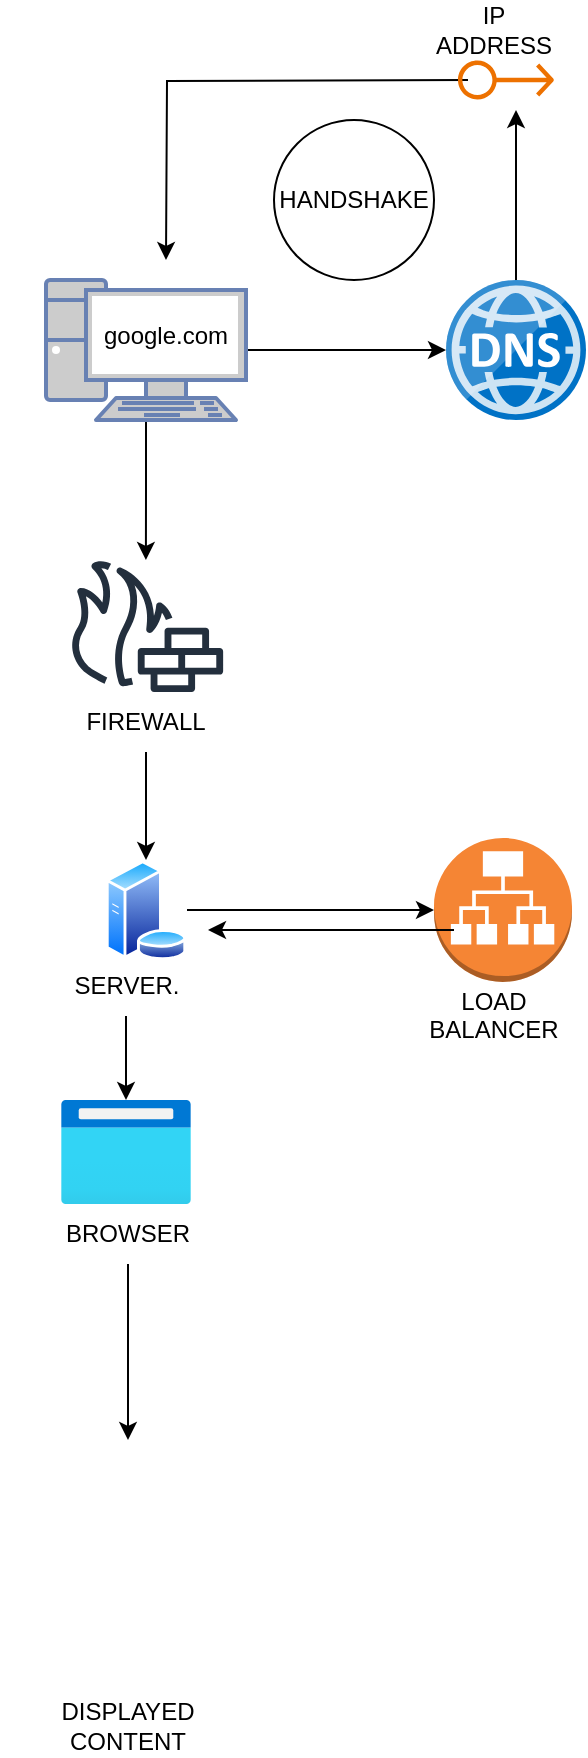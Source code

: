 <mxfile version="22.1.1" type="github">
  <diagram id="C5RBs43oDa-KdzZeNtuy" name="Page-1">
    <mxGraphModel dx="1048" dy="483" grid="1" gridSize="10" guides="1" tooltips="1" connect="1" arrows="1" fold="1" page="1" pageScale="1" pageWidth="827" pageHeight="1169" math="0" shadow="0">
      <root>
        <mxCell id="WIyWlLk6GJQsqaUBKTNV-0" />
        <mxCell id="WIyWlLk6GJQsqaUBKTNV-1" parent="WIyWlLk6GJQsqaUBKTNV-0" />
        <mxCell id="vP9GtCUoibggrXWLVpGR-3" value="" style="edgeStyle=orthogonalEdgeStyle;rounded=0;orthogonalLoop=1;jettySize=auto;html=1;" edge="1" parent="WIyWlLk6GJQsqaUBKTNV-1" source="vP9GtCUoibggrXWLVpGR-0" target="vP9GtCUoibggrXWLVpGR-2">
          <mxGeometry relative="1" as="geometry" />
        </mxCell>
        <mxCell id="vP9GtCUoibggrXWLVpGR-14" value="" style="edgeStyle=orthogonalEdgeStyle;rounded=0;orthogonalLoop=1;jettySize=auto;html=1;" edge="1" parent="WIyWlLk6GJQsqaUBKTNV-1" source="vP9GtCUoibggrXWLVpGR-0" target="vP9GtCUoibggrXWLVpGR-13">
          <mxGeometry relative="1" as="geometry" />
        </mxCell>
        <mxCell id="vP9GtCUoibggrXWLVpGR-0" value="" style="fontColor=#0066CC;verticalAlign=top;verticalLabelPosition=bottom;labelPosition=center;align=center;html=1;outlineConnect=0;fillColor=#CCCCCC;strokeColor=#6881B3;gradientColor=none;gradientDirection=north;strokeWidth=2;shape=mxgraph.networks.pc;" vertex="1" parent="WIyWlLk6GJQsqaUBKTNV-1">
          <mxGeometry x="300" y="280" width="100" height="70" as="geometry" />
        </mxCell>
        <mxCell id="vP9GtCUoibggrXWLVpGR-1" value="&lt;div&gt;google.com&lt;/div&gt;&lt;div&gt;&lt;br&gt;&lt;/div&gt;" style="text;html=1;strokeColor=none;fillColor=none;align=center;verticalAlign=middle;whiteSpace=wrap;rounded=0;" vertex="1" parent="WIyWlLk6GJQsqaUBKTNV-1">
          <mxGeometry x="330" y="300" width="60" height="30" as="geometry" />
        </mxCell>
        <mxCell id="vP9GtCUoibggrXWLVpGR-7" value="" style="edgeStyle=orthogonalEdgeStyle;rounded=0;orthogonalLoop=1;jettySize=auto;html=1;" edge="1" parent="WIyWlLk6GJQsqaUBKTNV-1" source="vP9GtCUoibggrXWLVpGR-2">
          <mxGeometry relative="1" as="geometry">
            <mxPoint x="535" y="195" as="targetPoint" />
          </mxGeometry>
        </mxCell>
        <mxCell id="vP9GtCUoibggrXWLVpGR-2" value="" style="image;sketch=0;aspect=fixed;html=1;points=[];align=center;fontSize=12;image=img/lib/mscae/DNS.svg;" vertex="1" parent="WIyWlLk6GJQsqaUBKTNV-1">
          <mxGeometry x="500" y="280" width="70" height="70" as="geometry" />
        </mxCell>
        <mxCell id="vP9GtCUoibggrXWLVpGR-10" value="" style="edgeStyle=orthogonalEdgeStyle;rounded=0;orthogonalLoop=1;jettySize=auto;html=1;" edge="1" parent="WIyWlLk6GJQsqaUBKTNV-1">
          <mxGeometry relative="1" as="geometry">
            <mxPoint x="511" y="180" as="sourcePoint" />
            <mxPoint x="360" y="270" as="targetPoint" />
          </mxGeometry>
        </mxCell>
        <mxCell id="vP9GtCUoibggrXWLVpGR-11" value="HANDSHAKE" style="ellipse;whiteSpace=wrap;html=1;aspect=fixed;" vertex="1" parent="WIyWlLk6GJQsqaUBKTNV-1">
          <mxGeometry x="414" y="200" width="80" height="80" as="geometry" />
        </mxCell>
        <mxCell id="vP9GtCUoibggrXWLVpGR-13" value="" style="sketch=0;outlineConnect=0;fontColor=#232F3E;gradientColor=none;fillColor=#232F3D;strokeColor=none;dashed=0;verticalLabelPosition=bottom;verticalAlign=top;align=center;html=1;fontSize=12;fontStyle=0;aspect=fixed;pointerEvents=1;shape=mxgraph.aws4.generic_firewall;" vertex="1" parent="WIyWlLk6GJQsqaUBKTNV-1">
          <mxGeometry x="311" y="420" width="78" height="66" as="geometry" />
        </mxCell>
        <mxCell id="vP9GtCUoibggrXWLVpGR-17" value="" style="edgeStyle=orthogonalEdgeStyle;rounded=0;orthogonalLoop=1;jettySize=auto;html=1;" edge="1" parent="WIyWlLk6GJQsqaUBKTNV-1" source="vP9GtCUoibggrXWLVpGR-15" target="vP9GtCUoibggrXWLVpGR-16">
          <mxGeometry relative="1" as="geometry" />
        </mxCell>
        <mxCell id="vP9GtCUoibggrXWLVpGR-15" value="FIREWALL" style="text;html=1;strokeColor=none;fillColor=none;align=center;verticalAlign=middle;whiteSpace=wrap;rounded=0;" vertex="1" parent="WIyWlLk6GJQsqaUBKTNV-1">
          <mxGeometry x="320" y="486" width="60" height="30" as="geometry" />
        </mxCell>
        <mxCell id="vP9GtCUoibggrXWLVpGR-20" value="" style="edgeStyle=orthogonalEdgeStyle;rounded=0;orthogonalLoop=1;jettySize=auto;html=1;" edge="1" parent="WIyWlLk6GJQsqaUBKTNV-1" source="vP9GtCUoibggrXWLVpGR-16" target="vP9GtCUoibggrXWLVpGR-19">
          <mxGeometry relative="1" as="geometry" />
        </mxCell>
        <mxCell id="vP9GtCUoibggrXWLVpGR-16" value="" style="image;aspect=fixed;perimeter=ellipsePerimeter;html=1;align=center;shadow=0;dashed=0;spacingTop=3;image=img/lib/active_directory/database_server.svg;" vertex="1" parent="WIyWlLk6GJQsqaUBKTNV-1">
          <mxGeometry x="329.5" y="570" width="41" height="50" as="geometry" />
        </mxCell>
        <mxCell id="vP9GtCUoibggrXWLVpGR-25" value="" style="edgeStyle=orthogonalEdgeStyle;rounded=0;orthogonalLoop=1;jettySize=auto;html=1;" edge="1" parent="WIyWlLk6GJQsqaUBKTNV-1" source="vP9GtCUoibggrXWLVpGR-18" target="vP9GtCUoibggrXWLVpGR-24">
          <mxGeometry relative="1" as="geometry" />
        </mxCell>
        <mxCell id="vP9GtCUoibggrXWLVpGR-18" value="SERVER." style="text;html=1;align=center;verticalAlign=middle;resizable=0;points=[];autosize=1;strokeColor=none;fillColor=none;" vertex="1" parent="WIyWlLk6GJQsqaUBKTNV-1">
          <mxGeometry x="300" y="618" width="80" height="30" as="geometry" />
        </mxCell>
        <mxCell id="vP9GtCUoibggrXWLVpGR-19" value="" style="outlineConnect=0;dashed=0;verticalLabelPosition=bottom;verticalAlign=top;align=center;html=1;shape=mxgraph.aws3.application_load_balancer;fillColor=#F58534;gradientColor=none;" vertex="1" parent="WIyWlLk6GJQsqaUBKTNV-1">
          <mxGeometry x="494" y="559" width="69" height="72" as="geometry" />
        </mxCell>
        <mxCell id="vP9GtCUoibggrXWLVpGR-21" value="" style="edgeStyle=orthogonalEdgeStyle;rounded=0;orthogonalLoop=1;jettySize=auto;html=1;" edge="1" parent="WIyWlLk6GJQsqaUBKTNV-1">
          <mxGeometry relative="1" as="geometry">
            <mxPoint x="504" y="605" as="sourcePoint" />
            <mxPoint x="381" y="605" as="targetPoint" />
          </mxGeometry>
        </mxCell>
        <mxCell id="vP9GtCUoibggrXWLVpGR-22" value="&lt;div&gt;LOAD BALANCER&lt;/div&gt;&lt;div&gt;&lt;br&gt;&lt;/div&gt;" style="text;html=1;strokeColor=none;fillColor=none;align=center;verticalAlign=middle;whiteSpace=wrap;rounded=0;" vertex="1" parent="WIyWlLk6GJQsqaUBKTNV-1">
          <mxGeometry x="494" y="640" width="60" height="30" as="geometry" />
        </mxCell>
        <mxCell id="vP9GtCUoibggrXWLVpGR-24" value="" style="image;aspect=fixed;html=1;points=[];align=center;fontSize=12;image=img/lib/azure2/general/Browser.svg;" vertex="1" parent="WIyWlLk6GJQsqaUBKTNV-1">
          <mxGeometry x="307.5" y="690" width="65" height="52" as="geometry" />
        </mxCell>
        <mxCell id="vP9GtCUoibggrXWLVpGR-29" value="" style="edgeStyle=orthogonalEdgeStyle;rounded=0;orthogonalLoop=1;jettySize=auto;html=1;" edge="1" parent="WIyWlLk6GJQsqaUBKTNV-1" source="vP9GtCUoibggrXWLVpGR-26" target="vP9GtCUoibggrXWLVpGR-27">
          <mxGeometry relative="1" as="geometry" />
        </mxCell>
        <mxCell id="vP9GtCUoibggrXWLVpGR-26" value="BROWSER" style="text;html=1;strokeColor=none;fillColor=none;align=center;verticalAlign=middle;whiteSpace=wrap;rounded=0;" vertex="1" parent="WIyWlLk6GJQsqaUBKTNV-1">
          <mxGeometry x="311" y="742" width="60" height="30" as="geometry" />
        </mxCell>
        <mxCell id="vP9GtCUoibggrXWLVpGR-27" value="" style="shape=image;html=1;verticalAlign=top;verticalLabelPosition=bottom;labelBackgroundColor=#ffffff;imageAspect=0;aspect=fixed;image=https://cdn4.iconfinder.com/data/icons/cizim-social/128/google.png" vertex="1" parent="WIyWlLk6GJQsqaUBKTNV-1">
          <mxGeometry x="277" y="860" width="128" height="128" as="geometry" />
        </mxCell>
        <mxCell id="vP9GtCUoibggrXWLVpGR-30" value="DISPLAYED CONTENT" style="text;html=1;strokeColor=none;fillColor=none;align=center;verticalAlign=middle;whiteSpace=wrap;rounded=0;" vertex="1" parent="WIyWlLk6GJQsqaUBKTNV-1">
          <mxGeometry x="311" y="988" width="60" height="30" as="geometry" />
        </mxCell>
        <mxCell id="vP9GtCUoibggrXWLVpGR-31" value="" style="sketch=0;outlineConnect=0;fontColor=#232F3E;gradientColor=none;fillColor=#ED7100;strokeColor=none;dashed=0;verticalLabelPosition=bottom;verticalAlign=top;align=center;html=1;fontSize=12;fontStyle=0;aspect=fixed;pointerEvents=1;shape=mxgraph.aws4.elastic_ip_address;" vertex="1" parent="WIyWlLk6GJQsqaUBKTNV-1">
          <mxGeometry x="506" y="170" width="48" height="20" as="geometry" />
        </mxCell>
        <mxCell id="vP9GtCUoibggrXWLVpGR-32" value="IP ADDRESS" style="text;html=1;strokeColor=none;fillColor=none;align=center;verticalAlign=middle;whiteSpace=wrap;rounded=0;" vertex="1" parent="WIyWlLk6GJQsqaUBKTNV-1">
          <mxGeometry x="494" y="140" width="60" height="30" as="geometry" />
        </mxCell>
      </root>
    </mxGraphModel>
  </diagram>
</mxfile>
